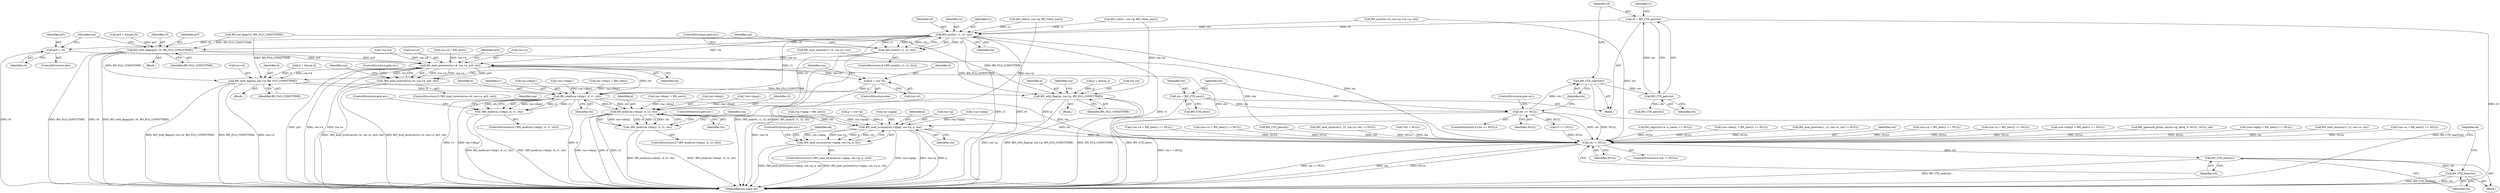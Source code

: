 digraph "0_openssl_349a41da1ad88ad87825414752a8ff5fdd6a6c3f@pointer" {
"1000188" [label="(Call,r0 = BN_CTX_get(ctx))"];
"1000190" [label="(Call,BN_CTX_get(ctx))"];
"1000186" [label="(Call,BN_CTX_start(ctx))"];
"1000182" [label="(Call,ctx == NULL)"];
"1000178" [label="(Call,ctx = BN_CTX_new())"];
"1000554" [label="(Call,BN_mul(r0, r1, r2, ctx))"];
"1000553" [label="(Call,!BN_mul(r0, r1, r2, ctx))"];
"1000572" [label="(Call,BN_with_flags(pr0, r0, BN_FLG_CONSTTIME))"];
"1000582" [label="(Call,BN_mod_inverse(rsa->d, rsa->e, pr0, ctx))"];
"1000581" [label="(Call,!BN_mod_inverse(rsa->d, rsa->e, pr0, ctx))"];
"1000604" [label="(Call,BN_with_flags(d, rsa->d, BN_FLG_CONSTTIME))"];
"1000618" [label="(Call,BN_mod(rsa->dmp1, d, r1, ctx))"];
"1000617" [label="(Call,!BN_mod(rsa->dmp1, d, r1, ctx))"];
"1000628" [label="(Call,BN_mod(rsa->dmq1, d, r2, ctx))"];
"1000627" [label="(Call,!BN_mod(rsa->dmq1, d, r2, ctx))"];
"1000662" [label="(Call,BN_mod_inverse(rsa->iqmp, rsa->q, p, ctx))"];
"1000661" [label="(Call,!BN_mod_inverse(rsa->iqmp, rsa->q, p, ctx))"];
"1000689" [label="(Call,ctx != NULL)"];
"1000693" [label="(Call,BN_CTX_end(ctx))"];
"1000695" [label="(Call,BN_CTX_free(ctx))"];
"1000648" [label="(Call,BN_with_flags(p, rsa->p, BN_FLG_CONSTTIME))"];
"1000611" [label="(Call,d = rsa->d)"];
"1000577" [label="(Call,pr0 = r0)"];
"1000666" [label="(Call,rsa->q)"];
"1000600" [label="(Call,d = &local_d)"];
"1000622" [label="(Identifier,d)"];
"1000583" [label="(Call,rsa->d)"];
"1000633" [label="(Identifier,r2)"];
"1000649" [label="(Identifier,p)"];
"1000178" [label="(Call,ctx = BN_CTX_new())"];
"1000604" [label="(Call,BN_with_flags(d, rsa->d, BN_FLG_CONSTTIME))"];
"1000180" [label="(Call,BN_CTX_new())"];
"1000653" [label="(Identifier,BN_FLG_CONSTTIME)"];
"1000242" [label="(Call,rsa->d = BN_new())"];
"1000194" [label="(Call,BN_CTX_get(ctx))"];
"1000334" [label="(Call,BN_copy(rsa->e, e_value) == NULL)"];
"1000580" [label="(ControlStructure,if (!BN_mod_inverse(rsa->d, rsa->e, pr0, ctx)))"];
"1000634" [label="(Identifier,ctx)"];
"1000567" [label="(Block,)"];
"1000632" [label="(Identifier,d)"];
"1000624" [label="(Identifier,ctx)"];
"1000568" [label="(Call,pr0 = &local_r0)"];
"1000694" [label="(Identifier,ctx)"];
"1000558" [label="(Identifier,ctx)"];
"1000689" [label="(Call,ctx != NULL)"];
"1000188" [label="(Call,r0 = BN_CTX_get(ctx))"];
"1000181" [label="(ControlStructure,if (ctx == NULL))"];
"1000579" [label="(Identifier,r0)"];
"1000618" [label="(Call,BN_mod(rsa->dmp1, d, r1, ctx))"];
"1000596" [label="(Identifier,rsa)"];
"1000321" [label="(Call,!rsa->iqmp)"];
"1000311" [label="(Call,(rsa->dmq1 = BN_new()) == NULL)"];
"1000182" [label="(Call,ctx == NULL)"];
"1000368" [label="(Call,BN_mod_inverse(r1, r2, rsa->e, ctx) != NULL)"];
"1000692" [label="(Block,)"];
"1000627" [label="(Call,!BN_mod(rsa->dmq1, d, r2, ctx))"];
"1000559" [label="(ControlStructure,goto err;)"];
"1000193" [label="(Identifier,r1)"];
"1000449" [label="(Call,BN_mod_inverse(r1, r2, rsa->e, ctx))"];
"1000616" [label="(ControlStructure,if (!BN_mod(rsa->dmp1, d, r1, ctx)))"];
"1000584" [label="(Identifier,rsa)"];
"1000574" [label="(Identifier,r0)"];
"1000664" [label="(Identifier,rsa)"];
"1000545" [label="(Call,BN_sub(r2, rsa->q, BN_value_one()))"];
"1000522" [label="(Call,BN_mul(rsa->n, rsa->p, rsa->q, ctx))"];
"1000690" [label="(Identifier,ctx)"];
"1000326" [label="(Call,rsa->iqmp = BN_new())"];
"1000623" [label="(Identifier,r1)"];
"1000536" [label="(Call,BN_sub(r1, rsa->p, BN_value_one()))"];
"1000673" [label="(Identifier,ok)"];
"1000644" [label="(Call,p = &local_p)"];
"1000619" [label="(Call,rsa->dmp1)"];
"1000655" [label="(Call,p = rsa->p)"];
"1000269" [label="(Call,(rsa->p = BN_new()) == NULL)"];
"1000227" [label="(Call,(rsa->n = BN_new()) == NULL)"];
"1000606" [label="(Call,rsa->d)"];
"1000578" [label="(Identifier,pr0)"];
"1000312" [label="(Call,rsa->dmq1 = BN_new())"];
"1000581" [label="(Call,!BN_mod_inverse(rsa->d, rsa->e, pr0, ctx))"];
"1000620" [label="(Identifier,rsa)"];
"1000688" [label="(ControlStructure,if (ctx != NULL))"];
"1000297" [label="(Call,(rsa->dmp1 = BN_new()) == NULL)"];
"1000576" [label="(ControlStructure,else)"];
"1000613" [label="(Call,rsa->d)"];
"1000191" [label="(Identifier,ctx)"];
"1000612" [label="(Identifier,d)"];
"1000695" [label="(Call,BN_CTX_free(ctx))"];
"1000650" [label="(Call,rsa->p)"];
"1000555" [label="(Identifier,r0)"];
"1000611" [label="(Call,d = rsa->d)"];
"1000661" [label="(Call,!BN_mod_inverse(rsa->iqmp, rsa->q, p, ctx))"];
"1000187" [label="(Identifier,ctx)"];
"1000663" [label="(Call,rsa->iqmp)"];
"1000617" [label="(Call,!BN_mod(rsa->dmp1, d, r1, ctx))"];
"1000557" [label="(Identifier,r2)"];
"1000640" [label="(Identifier,rsa)"];
"1000698" [label="(Identifier,ok)"];
"1000418" [label="(Call,BN_generate_prime_ex(rsa->q, bitsq, 0, NULL, NULL, cb))"];
"1000699" [label="(MethodReturn,static int)"];
"1000582" [label="(Call,BN_mod_inverse(rsa->d, rsa->e, pr0, ctx))"];
"1000629" [label="(Call,rsa->dmq1)"];
"1000554" [label="(Call,BN_mul(r0, r1, r2, ctx))"];
"1000325" [label="(Call,(rsa->iqmp = BN_new()) == NULL)"];
"1000577" [label="(Call,pr0 = r0)"];
"1000628" [label="(Call,BN_mod(rsa->dmq1, d, r2, ctx))"];
"1000662" [label="(Call,BN_mod_inverse(rsa->iqmp, rsa->q, p, ctx))"];
"1000307" [label="(Call,!rsa->dmq1)"];
"1000630" [label="(Identifier,rsa)"];
"1000369" [label="(Call,BN_mod_inverse(r1, r2, rsa->e, ctx))"];
"1000184" [label="(Identifier,NULL)"];
"1000625" [label="(ControlStructure,goto err;)"];
"1000643" [label="(Block,)"];
"1000186" [label="(Call,BN_CTX_start(ctx))"];
"1000293" [label="(Call,!rsa->dmp1)"];
"1000190" [label="(Call,BN_CTX_get(ctx))"];
"1000626" [label="(ControlStructure,if (!BN_mod(rsa->dmq1, d, r2, ctx)))"];
"1000283" [label="(Call,(rsa->q = BN_new()) == NULL)"];
"1000241" [label="(Call,(rsa->d = BN_new()) == NULL)"];
"1000590" [label="(Identifier,ctx)"];
"1000185" [label="(ControlStructure,goto err;)"];
"1000693" [label="(Call,BN_CTX_end(ctx))"];
"1000556" [label="(Identifier,r1)"];
"1000179" [label="(Identifier,ctx)"];
"1000670" [label="(Identifier,ctx)"];
"1000610" [label="(ControlStructure,else)"];
"1000183" [label="(Identifier,ctx)"];
"1000552" [label="(ControlStructure,if (!BN_mul(r0, r1, r2, ctx)))"];
"1000589" [label="(Identifier,pr0)"];
"1000352" [label="(Call,BN_set_flags(r2, BN_FLG_CONSTTIME))"];
"1000255" [label="(Call,(rsa->e = BN_new()) == NULL)"];
"1000671" [label="(ControlStructure,goto err;)"];
"1000298" [label="(Call,rsa->dmp1 = BN_new())"];
"1000202" [label="(Call,BN_CTX_get(ctx))"];
"1000553" [label="(Call,!BN_mul(r0, r1, r2, ctx))"];
"1000575" [label="(Identifier,BN_FLG_CONSTTIME)"];
"1000205" [label="(Call,r3 == NULL)"];
"1000572" [label="(Call,BN_with_flags(pr0, r0, BN_FLG_CONSTTIME))"];
"1000609" [label="(Identifier,BN_FLG_CONSTTIME)"];
"1000605" [label="(Identifier,d)"];
"1000696" [label="(Identifier,ctx)"];
"1000586" [label="(Call,rsa->e)"];
"1000648" [label="(Call,BN_with_flags(p, rsa->p, BN_FLG_CONSTTIME))"];
"1000660" [label="(ControlStructure,if (!BN_mod_inverse(rsa->iqmp, rsa->q, p, ctx)))"];
"1000448" [label="(Call,BN_mod_inverse(r1, r2, rsa->e, ctx) != NULL)"];
"1000573" [label="(Identifier,pr0)"];
"1000591" [label="(ControlStructure,goto err;)"];
"1000237" [label="(Call,!rsa->d)"];
"1000599" [label="(Block,)"];
"1000635" [label="(ControlStructure,goto err;)"];
"1000669" [label="(Identifier,p)"];
"1000691" [label="(Identifier,NULL)"];
"1000159" [label="(Call,*ctx = NULL)"];
"1000123" [label="(Block,)"];
"1000564" [label="(Identifier,rsa)"];
"1000189" [label="(Identifier,r0)"];
"1000188" -> "1000123"  [label="AST: "];
"1000188" -> "1000190"  [label="CFG: "];
"1000189" -> "1000188"  [label="AST: "];
"1000190" -> "1000188"  [label="AST: "];
"1000193" -> "1000188"  [label="CFG: "];
"1000188" -> "1000699"  [label="DDG: r0"];
"1000190" -> "1000188"  [label="DDG: ctx"];
"1000188" -> "1000554"  [label="DDG: r0"];
"1000190" -> "1000191"  [label="CFG: "];
"1000191" -> "1000190"  [label="AST: "];
"1000186" -> "1000190"  [label="DDG: ctx"];
"1000190" -> "1000194"  [label="DDG: ctx"];
"1000186" -> "1000123"  [label="AST: "];
"1000186" -> "1000187"  [label="CFG: "];
"1000187" -> "1000186"  [label="AST: "];
"1000189" -> "1000186"  [label="CFG: "];
"1000186" -> "1000699"  [label="DDG: BN_CTX_start(ctx)"];
"1000182" -> "1000186"  [label="DDG: ctx"];
"1000182" -> "1000181"  [label="AST: "];
"1000182" -> "1000184"  [label="CFG: "];
"1000183" -> "1000182"  [label="AST: "];
"1000184" -> "1000182"  [label="AST: "];
"1000185" -> "1000182"  [label="CFG: "];
"1000187" -> "1000182"  [label="CFG: "];
"1000182" -> "1000699"  [label="DDG: ctx == NULL"];
"1000178" -> "1000182"  [label="DDG: ctx"];
"1000182" -> "1000205"  [label="DDG: NULL"];
"1000182" -> "1000689"  [label="DDG: ctx"];
"1000182" -> "1000689"  [label="DDG: NULL"];
"1000178" -> "1000123"  [label="AST: "];
"1000178" -> "1000180"  [label="CFG: "];
"1000179" -> "1000178"  [label="AST: "];
"1000180" -> "1000178"  [label="AST: "];
"1000183" -> "1000178"  [label="CFG: "];
"1000178" -> "1000699"  [label="DDG: BN_CTX_new()"];
"1000554" -> "1000553"  [label="AST: "];
"1000554" -> "1000558"  [label="CFG: "];
"1000555" -> "1000554"  [label="AST: "];
"1000556" -> "1000554"  [label="AST: "];
"1000557" -> "1000554"  [label="AST: "];
"1000558" -> "1000554"  [label="AST: "];
"1000553" -> "1000554"  [label="CFG: "];
"1000554" -> "1000699"  [label="DDG: r2"];
"1000554" -> "1000699"  [label="DDG: r0"];
"1000554" -> "1000699"  [label="DDG: r1"];
"1000554" -> "1000553"  [label="DDG: r0"];
"1000554" -> "1000553"  [label="DDG: r1"];
"1000554" -> "1000553"  [label="DDG: r2"];
"1000554" -> "1000553"  [label="DDG: ctx"];
"1000536" -> "1000554"  [label="DDG: r1"];
"1000545" -> "1000554"  [label="DDG: r2"];
"1000522" -> "1000554"  [label="DDG: ctx"];
"1000554" -> "1000572"  [label="DDG: r0"];
"1000554" -> "1000577"  [label="DDG: r0"];
"1000554" -> "1000582"  [label="DDG: ctx"];
"1000554" -> "1000618"  [label="DDG: r1"];
"1000554" -> "1000628"  [label="DDG: r2"];
"1000554" -> "1000689"  [label="DDG: ctx"];
"1000553" -> "1000552"  [label="AST: "];
"1000559" -> "1000553"  [label="CFG: "];
"1000564" -> "1000553"  [label="CFG: "];
"1000553" -> "1000699"  [label="DDG: !BN_mul(r0, r1, r2, ctx)"];
"1000553" -> "1000699"  [label="DDG: BN_mul(r0, r1, r2, ctx)"];
"1000572" -> "1000567"  [label="AST: "];
"1000572" -> "1000575"  [label="CFG: "];
"1000573" -> "1000572"  [label="AST: "];
"1000574" -> "1000572"  [label="AST: "];
"1000575" -> "1000572"  [label="AST: "];
"1000584" -> "1000572"  [label="CFG: "];
"1000572" -> "1000699"  [label="DDG: BN_FLG_CONSTTIME"];
"1000572" -> "1000699"  [label="DDG: r0"];
"1000572" -> "1000699"  [label="DDG: BN_with_flags(pr0, r0, BN_FLG_CONSTTIME)"];
"1000568" -> "1000572"  [label="DDG: pr0"];
"1000352" -> "1000572"  [label="DDG: BN_FLG_CONSTTIME"];
"1000572" -> "1000582"  [label="DDG: pr0"];
"1000572" -> "1000604"  [label="DDG: BN_FLG_CONSTTIME"];
"1000572" -> "1000648"  [label="DDG: BN_FLG_CONSTTIME"];
"1000582" -> "1000581"  [label="AST: "];
"1000582" -> "1000590"  [label="CFG: "];
"1000583" -> "1000582"  [label="AST: "];
"1000586" -> "1000582"  [label="AST: "];
"1000589" -> "1000582"  [label="AST: "];
"1000590" -> "1000582"  [label="AST: "];
"1000581" -> "1000582"  [label="CFG: "];
"1000582" -> "1000699"  [label="DDG: pr0"];
"1000582" -> "1000699"  [label="DDG: rsa->d"];
"1000582" -> "1000699"  [label="DDG: rsa->e"];
"1000582" -> "1000581"  [label="DDG: rsa->d"];
"1000582" -> "1000581"  [label="DDG: rsa->e"];
"1000582" -> "1000581"  [label="DDG: pr0"];
"1000582" -> "1000581"  [label="DDG: ctx"];
"1000237" -> "1000582"  [label="DDG: rsa->d"];
"1000242" -> "1000582"  [label="DDG: rsa->d"];
"1000449" -> "1000582"  [label="DDG: rsa->e"];
"1000577" -> "1000582"  [label="DDG: pr0"];
"1000582" -> "1000604"  [label="DDG: rsa->d"];
"1000582" -> "1000611"  [label="DDG: rsa->d"];
"1000582" -> "1000618"  [label="DDG: ctx"];
"1000582" -> "1000689"  [label="DDG: ctx"];
"1000581" -> "1000580"  [label="AST: "];
"1000591" -> "1000581"  [label="CFG: "];
"1000596" -> "1000581"  [label="CFG: "];
"1000581" -> "1000699"  [label="DDG: BN_mod_inverse(rsa->d, rsa->e, pr0, ctx)"];
"1000581" -> "1000699"  [label="DDG: !BN_mod_inverse(rsa->d, rsa->e, pr0, ctx)"];
"1000604" -> "1000599"  [label="AST: "];
"1000604" -> "1000609"  [label="CFG: "];
"1000605" -> "1000604"  [label="AST: "];
"1000606" -> "1000604"  [label="AST: "];
"1000609" -> "1000604"  [label="AST: "];
"1000620" -> "1000604"  [label="CFG: "];
"1000604" -> "1000699"  [label="DDG: BN_with_flags(d, rsa->d, BN_FLG_CONSTTIME)"];
"1000604" -> "1000699"  [label="DDG: BN_FLG_CONSTTIME"];
"1000604" -> "1000699"  [label="DDG: rsa->d"];
"1000600" -> "1000604"  [label="DDG: d"];
"1000352" -> "1000604"  [label="DDG: BN_FLG_CONSTTIME"];
"1000604" -> "1000618"  [label="DDG: d"];
"1000604" -> "1000648"  [label="DDG: BN_FLG_CONSTTIME"];
"1000618" -> "1000617"  [label="AST: "];
"1000618" -> "1000624"  [label="CFG: "];
"1000619" -> "1000618"  [label="AST: "];
"1000622" -> "1000618"  [label="AST: "];
"1000623" -> "1000618"  [label="AST: "];
"1000624" -> "1000618"  [label="AST: "];
"1000617" -> "1000618"  [label="CFG: "];
"1000618" -> "1000699"  [label="DDG: d"];
"1000618" -> "1000699"  [label="DDG: r1"];
"1000618" -> "1000699"  [label="DDG: rsa->dmp1"];
"1000618" -> "1000617"  [label="DDG: rsa->dmp1"];
"1000618" -> "1000617"  [label="DDG: d"];
"1000618" -> "1000617"  [label="DDG: r1"];
"1000618" -> "1000617"  [label="DDG: ctx"];
"1000293" -> "1000618"  [label="DDG: rsa->dmp1"];
"1000298" -> "1000618"  [label="DDG: rsa->dmp1"];
"1000611" -> "1000618"  [label="DDG: d"];
"1000618" -> "1000628"  [label="DDG: d"];
"1000618" -> "1000628"  [label="DDG: ctx"];
"1000618" -> "1000689"  [label="DDG: ctx"];
"1000617" -> "1000616"  [label="AST: "];
"1000625" -> "1000617"  [label="CFG: "];
"1000630" -> "1000617"  [label="CFG: "];
"1000617" -> "1000699"  [label="DDG: BN_mod(rsa->dmp1, d, r1, ctx)"];
"1000617" -> "1000699"  [label="DDG: !BN_mod(rsa->dmp1, d, r1, ctx)"];
"1000628" -> "1000627"  [label="AST: "];
"1000628" -> "1000634"  [label="CFG: "];
"1000629" -> "1000628"  [label="AST: "];
"1000632" -> "1000628"  [label="AST: "];
"1000633" -> "1000628"  [label="AST: "];
"1000634" -> "1000628"  [label="AST: "];
"1000627" -> "1000628"  [label="CFG: "];
"1000628" -> "1000699"  [label="DDG: rsa->dmq1"];
"1000628" -> "1000699"  [label="DDG: d"];
"1000628" -> "1000699"  [label="DDG: r2"];
"1000628" -> "1000627"  [label="DDG: rsa->dmq1"];
"1000628" -> "1000627"  [label="DDG: d"];
"1000628" -> "1000627"  [label="DDG: r2"];
"1000628" -> "1000627"  [label="DDG: ctx"];
"1000312" -> "1000628"  [label="DDG: rsa->dmq1"];
"1000307" -> "1000628"  [label="DDG: rsa->dmq1"];
"1000628" -> "1000662"  [label="DDG: ctx"];
"1000628" -> "1000689"  [label="DDG: ctx"];
"1000627" -> "1000626"  [label="AST: "];
"1000635" -> "1000627"  [label="CFG: "];
"1000640" -> "1000627"  [label="CFG: "];
"1000627" -> "1000699"  [label="DDG: !BN_mod(rsa->dmq1, d, r2, ctx)"];
"1000627" -> "1000699"  [label="DDG: BN_mod(rsa->dmq1, d, r2, ctx)"];
"1000662" -> "1000661"  [label="AST: "];
"1000662" -> "1000670"  [label="CFG: "];
"1000663" -> "1000662"  [label="AST: "];
"1000666" -> "1000662"  [label="AST: "];
"1000669" -> "1000662"  [label="AST: "];
"1000670" -> "1000662"  [label="AST: "];
"1000661" -> "1000662"  [label="CFG: "];
"1000662" -> "1000699"  [label="DDG: rsa->iqmp"];
"1000662" -> "1000699"  [label="DDG: rsa->q"];
"1000662" -> "1000699"  [label="DDG: p"];
"1000662" -> "1000661"  [label="DDG: rsa->iqmp"];
"1000662" -> "1000661"  [label="DDG: rsa->q"];
"1000662" -> "1000661"  [label="DDG: p"];
"1000662" -> "1000661"  [label="DDG: ctx"];
"1000321" -> "1000662"  [label="DDG: rsa->iqmp"];
"1000326" -> "1000662"  [label="DDG: rsa->iqmp"];
"1000545" -> "1000662"  [label="DDG: rsa->q"];
"1000655" -> "1000662"  [label="DDG: p"];
"1000648" -> "1000662"  [label="DDG: p"];
"1000662" -> "1000689"  [label="DDG: ctx"];
"1000661" -> "1000660"  [label="AST: "];
"1000671" -> "1000661"  [label="CFG: "];
"1000673" -> "1000661"  [label="CFG: "];
"1000661" -> "1000699"  [label="DDG: !BN_mod_inverse(rsa->iqmp, rsa->q, p, ctx)"];
"1000661" -> "1000699"  [label="DDG: BN_mod_inverse(rsa->iqmp, rsa->q, p, ctx)"];
"1000689" -> "1000688"  [label="AST: "];
"1000689" -> "1000691"  [label="CFG: "];
"1000690" -> "1000689"  [label="AST: "];
"1000691" -> "1000689"  [label="AST: "];
"1000694" -> "1000689"  [label="CFG: "];
"1000698" -> "1000689"  [label="CFG: "];
"1000689" -> "1000699"  [label="DDG: ctx != NULL"];
"1000689" -> "1000699"  [label="DDG: ctx"];
"1000689" -> "1000699"  [label="DDG: NULL"];
"1000449" -> "1000689"  [label="DDG: ctx"];
"1000369" -> "1000689"  [label="DDG: ctx"];
"1000159" -> "1000689"  [label="DDG: ctx"];
"1000202" -> "1000689"  [label="DDG: ctx"];
"1000522" -> "1000689"  [label="DDG: ctx"];
"1000297" -> "1000689"  [label="DDG: NULL"];
"1000283" -> "1000689"  [label="DDG: NULL"];
"1000418" -> "1000689"  [label="DDG: NULL"];
"1000334" -> "1000689"  [label="DDG: NULL"];
"1000255" -> "1000689"  [label="DDG: NULL"];
"1000311" -> "1000689"  [label="DDG: NULL"];
"1000368" -> "1000689"  [label="DDG: NULL"];
"1000325" -> "1000689"  [label="DDG: NULL"];
"1000269" -> "1000689"  [label="DDG: NULL"];
"1000227" -> "1000689"  [label="DDG: NULL"];
"1000205" -> "1000689"  [label="DDG: NULL"];
"1000448" -> "1000689"  [label="DDG: NULL"];
"1000241" -> "1000689"  [label="DDG: NULL"];
"1000689" -> "1000693"  [label="DDG: ctx"];
"1000693" -> "1000692"  [label="AST: "];
"1000693" -> "1000694"  [label="CFG: "];
"1000694" -> "1000693"  [label="AST: "];
"1000696" -> "1000693"  [label="CFG: "];
"1000693" -> "1000699"  [label="DDG: BN_CTX_end(ctx)"];
"1000693" -> "1000695"  [label="DDG: ctx"];
"1000695" -> "1000692"  [label="AST: "];
"1000695" -> "1000696"  [label="CFG: "];
"1000696" -> "1000695"  [label="AST: "];
"1000698" -> "1000695"  [label="CFG: "];
"1000695" -> "1000699"  [label="DDG: BN_CTX_free(ctx)"];
"1000695" -> "1000699"  [label="DDG: ctx"];
"1000648" -> "1000643"  [label="AST: "];
"1000648" -> "1000653"  [label="CFG: "];
"1000649" -> "1000648"  [label="AST: "];
"1000650" -> "1000648"  [label="AST: "];
"1000653" -> "1000648"  [label="AST: "];
"1000664" -> "1000648"  [label="CFG: "];
"1000648" -> "1000699"  [label="DDG: rsa->p"];
"1000648" -> "1000699"  [label="DDG: BN_with_flags(p, rsa->p, BN_FLG_CONSTTIME)"];
"1000648" -> "1000699"  [label="DDG: BN_FLG_CONSTTIME"];
"1000644" -> "1000648"  [label="DDG: p"];
"1000536" -> "1000648"  [label="DDG: rsa->p"];
"1000352" -> "1000648"  [label="DDG: BN_FLG_CONSTTIME"];
"1000611" -> "1000610"  [label="AST: "];
"1000611" -> "1000613"  [label="CFG: "];
"1000612" -> "1000611"  [label="AST: "];
"1000613" -> "1000611"  [label="AST: "];
"1000620" -> "1000611"  [label="CFG: "];
"1000611" -> "1000699"  [label="DDG: rsa->d"];
"1000577" -> "1000576"  [label="AST: "];
"1000577" -> "1000579"  [label="CFG: "];
"1000578" -> "1000577"  [label="AST: "];
"1000579" -> "1000577"  [label="AST: "];
"1000584" -> "1000577"  [label="CFG: "];
"1000577" -> "1000699"  [label="DDG: r0"];
}
